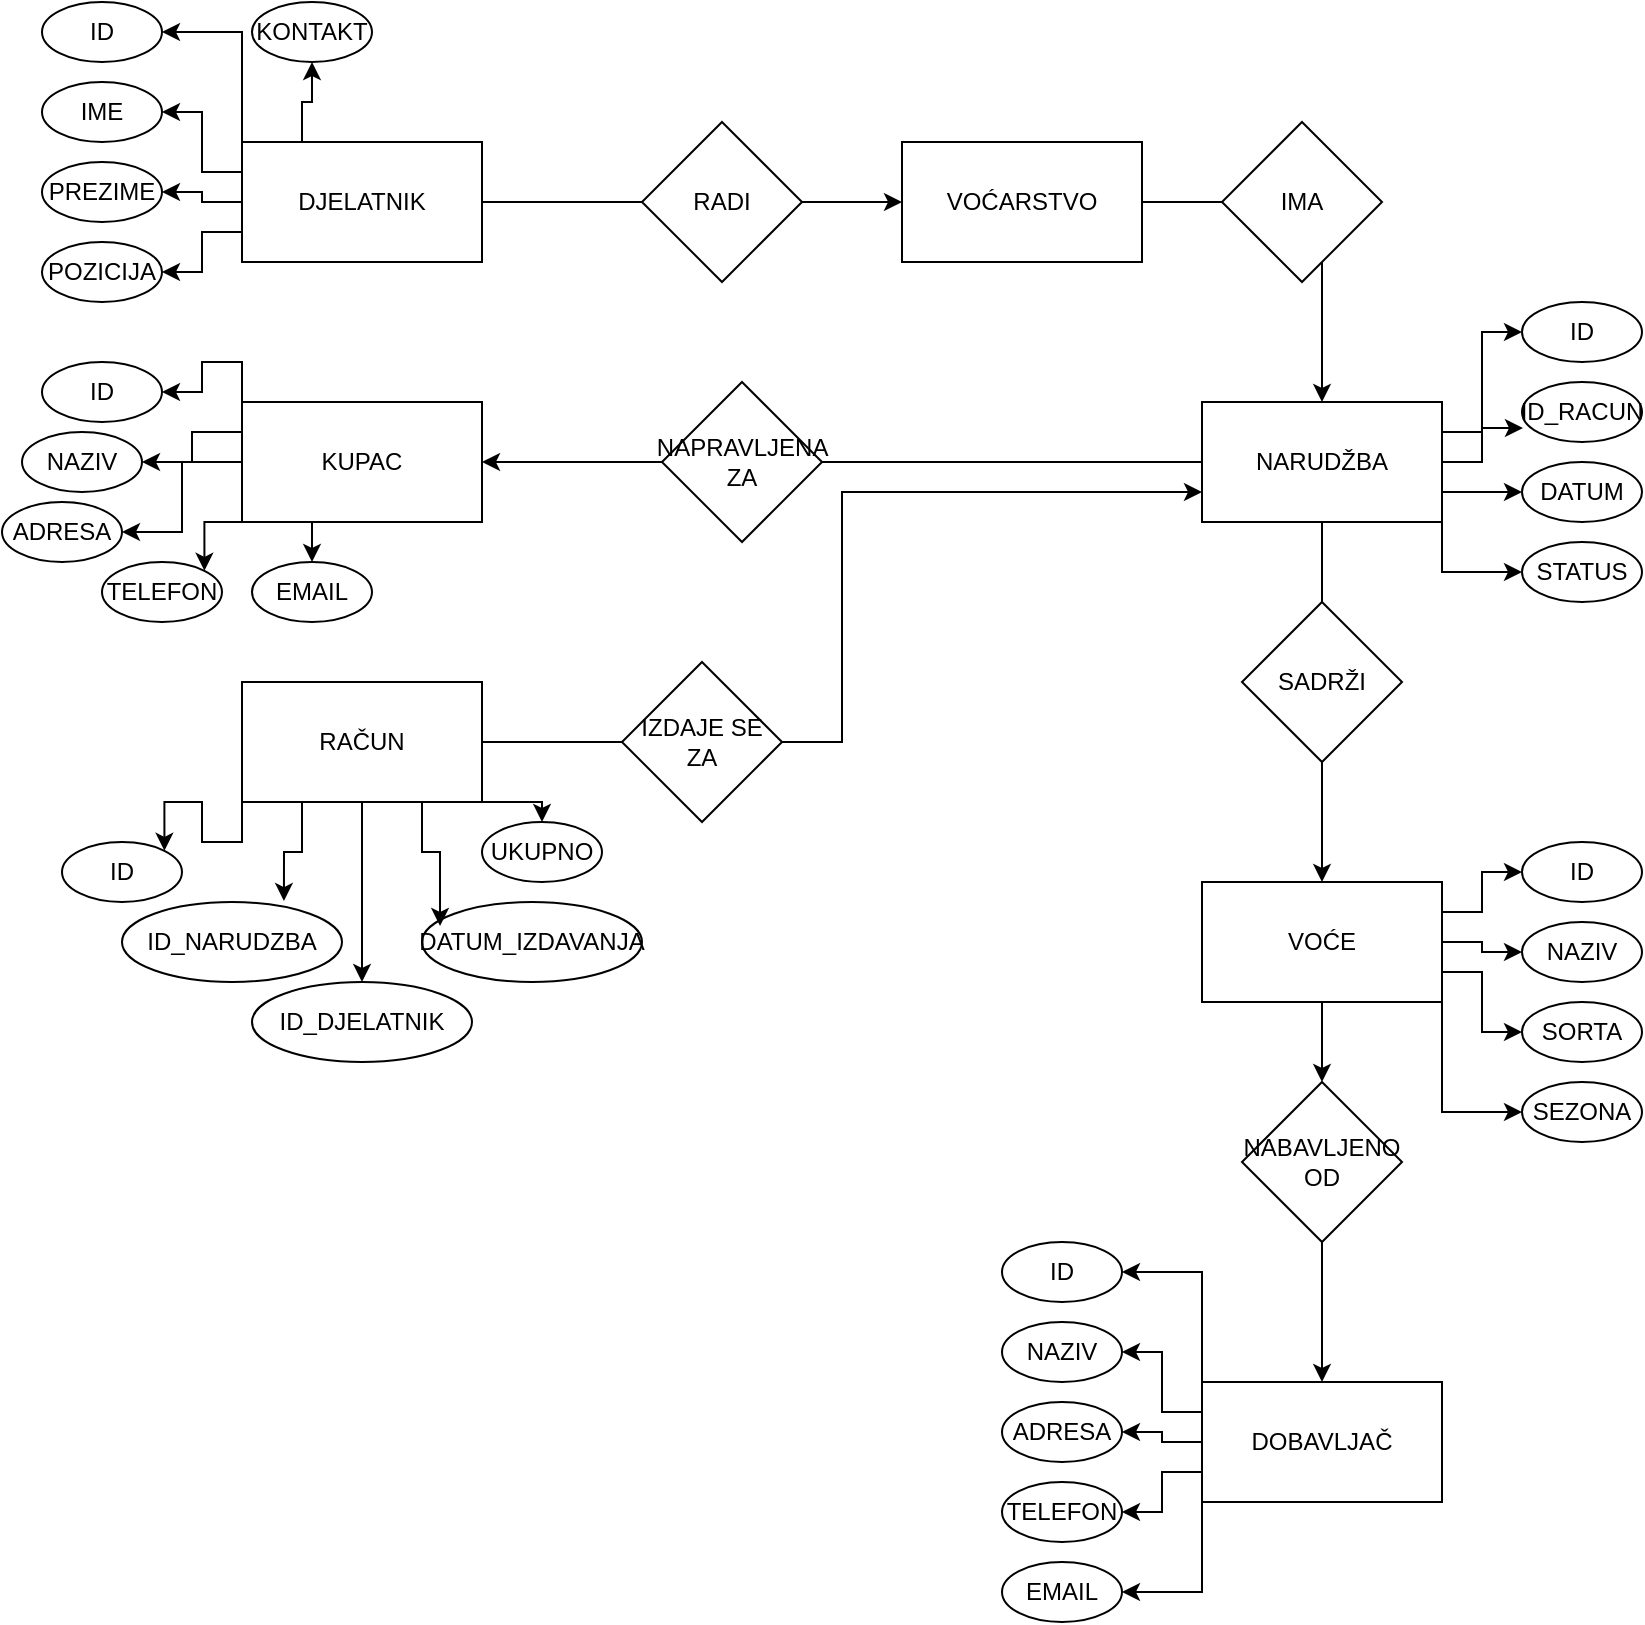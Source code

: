 <mxfile version="27.2.0">
  <diagram name="Page-1" id="FL8w64jzuJehWZaD2z6L">
    <mxGraphModel dx="1245" dy="697" grid="1" gridSize="10" guides="1" tooltips="1" connect="1" arrows="1" fold="1" page="1" pageScale="1" pageWidth="850" pageHeight="1100" math="0" shadow="0">
      <root>
        <mxCell id="0" />
        <mxCell id="1" parent="0" />
        <mxCell id="lWz0Dz89RBl9yW4Ur1Im-10" style="edgeStyle=orthogonalEdgeStyle;rounded=0;orthogonalLoop=1;jettySize=auto;html=1;exitX=1;exitY=0.5;exitDx=0;exitDy=0;entryX=0;entryY=0.5;entryDx=0;entryDy=0;" edge="1" parent="1" source="lWz0Dz89RBl9yW4Ur1Im-1" target="lWz0Dz89RBl9yW4Ur1Im-3">
          <mxGeometry relative="1" as="geometry" />
        </mxCell>
        <mxCell id="lWz0Dz89RBl9yW4Ur1Im-35" style="edgeStyle=orthogonalEdgeStyle;rounded=0;orthogonalLoop=1;jettySize=auto;html=1;exitX=0;exitY=0;exitDx=0;exitDy=0;entryX=1;entryY=0.5;entryDx=0;entryDy=0;" edge="1" parent="1" source="lWz0Dz89RBl9yW4Ur1Im-1" target="lWz0Dz89RBl9yW4Ur1Im-31">
          <mxGeometry relative="1" as="geometry" />
        </mxCell>
        <mxCell id="lWz0Dz89RBl9yW4Ur1Im-36" style="edgeStyle=orthogonalEdgeStyle;rounded=0;orthogonalLoop=1;jettySize=auto;html=1;exitX=0;exitY=0.25;exitDx=0;exitDy=0;entryX=1;entryY=0.5;entryDx=0;entryDy=0;" edge="1" parent="1" source="lWz0Dz89RBl9yW4Ur1Im-1" target="lWz0Dz89RBl9yW4Ur1Im-32">
          <mxGeometry relative="1" as="geometry" />
        </mxCell>
        <mxCell id="lWz0Dz89RBl9yW4Ur1Im-37" style="edgeStyle=orthogonalEdgeStyle;rounded=0;orthogonalLoop=1;jettySize=auto;html=1;exitX=0;exitY=0.5;exitDx=0;exitDy=0;entryX=1;entryY=0.5;entryDx=0;entryDy=0;" edge="1" parent="1" source="lWz0Dz89RBl9yW4Ur1Im-1" target="lWz0Dz89RBl9yW4Ur1Im-33">
          <mxGeometry relative="1" as="geometry" />
        </mxCell>
        <mxCell id="lWz0Dz89RBl9yW4Ur1Im-38" style="edgeStyle=orthogonalEdgeStyle;rounded=0;orthogonalLoop=1;jettySize=auto;html=1;exitX=0;exitY=0.75;exitDx=0;exitDy=0;entryX=1;entryY=0.5;entryDx=0;entryDy=0;" edge="1" parent="1" source="lWz0Dz89RBl9yW4Ur1Im-1" target="lWz0Dz89RBl9yW4Ur1Im-34">
          <mxGeometry relative="1" as="geometry" />
        </mxCell>
        <mxCell id="lWz0Dz89RBl9yW4Ur1Im-80" style="edgeStyle=orthogonalEdgeStyle;rounded=0;orthogonalLoop=1;jettySize=auto;html=1;exitX=0.25;exitY=0;exitDx=0;exitDy=0;entryX=0.5;entryY=1;entryDx=0;entryDy=0;" edge="1" parent="1" source="lWz0Dz89RBl9yW4Ur1Im-1" target="lWz0Dz89RBl9yW4Ur1Im-79">
          <mxGeometry relative="1" as="geometry" />
        </mxCell>
        <mxCell id="lWz0Dz89RBl9yW4Ur1Im-1" value="DJELATNIK" style="rounded=0;whiteSpace=wrap;html=1;" vertex="1" parent="1">
          <mxGeometry x="120" y="80" width="120" height="60" as="geometry" />
        </mxCell>
        <mxCell id="lWz0Dz89RBl9yW4Ur1Im-2" value="RADI" style="rhombus;whiteSpace=wrap;html=1;" vertex="1" parent="1">
          <mxGeometry x="320" y="70" width="80" height="80" as="geometry" />
        </mxCell>
        <mxCell id="lWz0Dz89RBl9yW4Ur1Im-11" style="edgeStyle=orthogonalEdgeStyle;rounded=0;orthogonalLoop=1;jettySize=auto;html=1;exitX=1;exitY=0.5;exitDx=0;exitDy=0;entryX=0.5;entryY=0;entryDx=0;entryDy=0;" edge="1" parent="1" source="lWz0Dz89RBl9yW4Ur1Im-3" target="lWz0Dz89RBl9yW4Ur1Im-5">
          <mxGeometry relative="1" as="geometry" />
        </mxCell>
        <mxCell id="lWz0Dz89RBl9yW4Ur1Im-3" value="VOĆARSTVO" style="rounded=0;whiteSpace=wrap;html=1;" vertex="1" parent="1">
          <mxGeometry x="450" y="80" width="120" height="60" as="geometry" />
        </mxCell>
        <mxCell id="lWz0Dz89RBl9yW4Ur1Im-4" value="IMA" style="rhombus;whiteSpace=wrap;html=1;" vertex="1" parent="1">
          <mxGeometry x="610" y="70" width="80" height="80" as="geometry" />
        </mxCell>
        <mxCell id="lWz0Dz89RBl9yW4Ur1Im-17" style="edgeStyle=orthogonalEdgeStyle;rounded=0;orthogonalLoop=1;jettySize=auto;html=1;exitX=0.5;exitY=1;exitDx=0;exitDy=0;entryX=0.5;entryY=0;entryDx=0;entryDy=0;" edge="1" parent="1" source="lWz0Dz89RBl9yW4Ur1Im-5" target="lWz0Dz89RBl9yW4Ur1Im-7">
          <mxGeometry relative="1" as="geometry" />
        </mxCell>
        <mxCell id="lWz0Dz89RBl9yW4Ur1Im-23" style="edgeStyle=orthogonalEdgeStyle;rounded=0;orthogonalLoop=1;jettySize=auto;html=1;exitX=0;exitY=0.5;exitDx=0;exitDy=0;entryX=1;entryY=0.5;entryDx=0;entryDy=0;" edge="1" parent="1" source="lWz0Dz89RBl9yW4Ur1Im-5" target="lWz0Dz89RBl9yW4Ur1Im-21">
          <mxGeometry relative="1" as="geometry" />
        </mxCell>
        <mxCell id="lWz0Dz89RBl9yW4Ur1Im-59" style="edgeStyle=orthogonalEdgeStyle;rounded=0;orthogonalLoop=1;jettySize=auto;html=1;exitX=1;exitY=0.25;exitDx=0;exitDy=0;entryX=0;entryY=0.5;entryDx=0;entryDy=0;" edge="1" parent="1" source="lWz0Dz89RBl9yW4Ur1Im-5" target="lWz0Dz89RBl9yW4Ur1Im-56">
          <mxGeometry relative="1" as="geometry" />
        </mxCell>
        <mxCell id="lWz0Dz89RBl9yW4Ur1Im-61" style="edgeStyle=orthogonalEdgeStyle;rounded=0;orthogonalLoop=1;jettySize=auto;html=1;exitX=1;exitY=0.75;exitDx=0;exitDy=0;entryX=0;entryY=0.5;entryDx=0;entryDy=0;" edge="1" parent="1" source="lWz0Dz89RBl9yW4Ur1Im-5" target="lWz0Dz89RBl9yW4Ur1Im-58">
          <mxGeometry relative="1" as="geometry" />
        </mxCell>
        <mxCell id="lWz0Dz89RBl9yW4Ur1Im-85" style="edgeStyle=orthogonalEdgeStyle;rounded=0;orthogonalLoop=1;jettySize=auto;html=1;exitX=1;exitY=1;exitDx=0;exitDy=0;entryX=0;entryY=0.5;entryDx=0;entryDy=0;" edge="1" parent="1" source="lWz0Dz89RBl9yW4Ur1Im-5" target="lWz0Dz89RBl9yW4Ur1Im-84">
          <mxGeometry relative="1" as="geometry" />
        </mxCell>
        <mxCell id="lWz0Dz89RBl9yW4Ur1Im-5" value="NARUDŽBA" style="rounded=0;whiteSpace=wrap;html=1;" vertex="1" parent="1">
          <mxGeometry x="600" y="210" width="120" height="60" as="geometry" />
        </mxCell>
        <mxCell id="lWz0Dz89RBl9yW4Ur1Im-18" style="edgeStyle=orthogonalEdgeStyle;rounded=0;orthogonalLoop=1;jettySize=auto;html=1;exitX=0.5;exitY=1;exitDx=0;exitDy=0;entryX=0.5;entryY=0;entryDx=0;entryDy=0;" edge="1" parent="1" source="lWz0Dz89RBl9yW4Ur1Im-8" target="lWz0Dz89RBl9yW4Ur1Im-9">
          <mxGeometry relative="1" as="geometry" />
        </mxCell>
        <mxCell id="lWz0Dz89RBl9yW4Ur1Im-75" style="edgeStyle=orthogonalEdgeStyle;rounded=0;orthogonalLoop=1;jettySize=auto;html=1;exitX=1;exitY=0.25;exitDx=0;exitDy=0;entryX=0;entryY=0.5;entryDx=0;entryDy=0;" edge="1" parent="1" source="lWz0Dz89RBl9yW4Ur1Im-7" target="lWz0Dz89RBl9yW4Ur1Im-71">
          <mxGeometry relative="1" as="geometry" />
        </mxCell>
        <mxCell id="lWz0Dz89RBl9yW4Ur1Im-76" style="edgeStyle=orthogonalEdgeStyle;rounded=0;orthogonalLoop=1;jettySize=auto;html=1;exitX=1;exitY=0.5;exitDx=0;exitDy=0;entryX=0;entryY=0.5;entryDx=0;entryDy=0;" edge="1" parent="1" source="lWz0Dz89RBl9yW4Ur1Im-7" target="lWz0Dz89RBl9yW4Ur1Im-72">
          <mxGeometry relative="1" as="geometry" />
        </mxCell>
        <mxCell id="lWz0Dz89RBl9yW4Ur1Im-77" style="edgeStyle=orthogonalEdgeStyle;rounded=0;orthogonalLoop=1;jettySize=auto;html=1;exitX=1;exitY=0.75;exitDx=0;exitDy=0;entryX=0;entryY=0.5;entryDx=0;entryDy=0;" edge="1" parent="1" source="lWz0Dz89RBl9yW4Ur1Im-7" target="lWz0Dz89RBl9yW4Ur1Im-73">
          <mxGeometry relative="1" as="geometry" />
        </mxCell>
        <mxCell id="lWz0Dz89RBl9yW4Ur1Im-78" style="edgeStyle=orthogonalEdgeStyle;rounded=0;orthogonalLoop=1;jettySize=auto;html=1;exitX=1;exitY=1;exitDx=0;exitDy=0;entryX=0;entryY=0.5;entryDx=0;entryDy=0;" edge="1" parent="1" source="lWz0Dz89RBl9yW4Ur1Im-7" target="lWz0Dz89RBl9yW4Ur1Im-74">
          <mxGeometry relative="1" as="geometry" />
        </mxCell>
        <mxCell id="lWz0Dz89RBl9yW4Ur1Im-7" value="VOĆE" style="rounded=0;whiteSpace=wrap;html=1;" vertex="1" parent="1">
          <mxGeometry x="600" y="450" width="120" height="60" as="geometry" />
        </mxCell>
        <mxCell id="lWz0Dz89RBl9yW4Ur1Im-43" style="edgeStyle=orthogonalEdgeStyle;rounded=0;orthogonalLoop=1;jettySize=auto;html=1;exitX=0;exitY=0;exitDx=0;exitDy=0;entryX=1;entryY=0.5;entryDx=0;entryDy=0;" edge="1" parent="1" source="lWz0Dz89RBl9yW4Ur1Im-9" target="lWz0Dz89RBl9yW4Ur1Im-39">
          <mxGeometry relative="1" as="geometry" />
        </mxCell>
        <mxCell id="lWz0Dz89RBl9yW4Ur1Im-44" style="edgeStyle=orthogonalEdgeStyle;rounded=0;orthogonalLoop=1;jettySize=auto;html=1;exitX=0;exitY=0.25;exitDx=0;exitDy=0;entryX=1;entryY=0.5;entryDx=0;entryDy=0;" edge="1" parent="1" source="lWz0Dz89RBl9yW4Ur1Im-9" target="lWz0Dz89RBl9yW4Ur1Im-40">
          <mxGeometry relative="1" as="geometry" />
        </mxCell>
        <mxCell id="lWz0Dz89RBl9yW4Ur1Im-45" style="edgeStyle=orthogonalEdgeStyle;rounded=0;orthogonalLoop=1;jettySize=auto;html=1;exitX=0;exitY=0.5;exitDx=0;exitDy=0;entryX=1;entryY=0.5;entryDx=0;entryDy=0;" edge="1" parent="1" source="lWz0Dz89RBl9yW4Ur1Im-9" target="lWz0Dz89RBl9yW4Ur1Im-41">
          <mxGeometry relative="1" as="geometry" />
        </mxCell>
        <mxCell id="lWz0Dz89RBl9yW4Ur1Im-46" style="edgeStyle=orthogonalEdgeStyle;rounded=0;orthogonalLoop=1;jettySize=auto;html=1;exitX=0;exitY=0.75;exitDx=0;exitDy=0;entryX=1;entryY=0.5;entryDx=0;entryDy=0;" edge="1" parent="1" source="lWz0Dz89RBl9yW4Ur1Im-9" target="lWz0Dz89RBl9yW4Ur1Im-42">
          <mxGeometry relative="1" as="geometry" />
        </mxCell>
        <mxCell id="lWz0Dz89RBl9yW4Ur1Im-89" style="edgeStyle=orthogonalEdgeStyle;rounded=0;orthogonalLoop=1;jettySize=auto;html=1;exitX=0;exitY=1;exitDx=0;exitDy=0;entryX=1;entryY=0.5;entryDx=0;entryDy=0;" edge="1" parent="1" source="lWz0Dz89RBl9yW4Ur1Im-9" target="lWz0Dz89RBl9yW4Ur1Im-88">
          <mxGeometry relative="1" as="geometry" />
        </mxCell>
        <mxCell id="lWz0Dz89RBl9yW4Ur1Im-9" value="DOBAVLJAČ" style="rounded=0;whiteSpace=wrap;html=1;" vertex="1" parent="1">
          <mxGeometry x="600" y="700" width="120" height="60" as="geometry" />
        </mxCell>
        <mxCell id="lWz0Dz89RBl9yW4Ur1Im-6" value="SADRŽI" style="rhombus;whiteSpace=wrap;html=1;" vertex="1" parent="1">
          <mxGeometry x="620" y="310" width="80" height="80" as="geometry" />
        </mxCell>
        <mxCell id="lWz0Dz89RBl9yW4Ur1Im-19" value="" style="edgeStyle=orthogonalEdgeStyle;rounded=0;orthogonalLoop=1;jettySize=auto;html=1;exitX=0.5;exitY=1;exitDx=0;exitDy=0;entryX=0.5;entryY=0;entryDx=0;entryDy=0;" edge="1" parent="1" source="lWz0Dz89RBl9yW4Ur1Im-7" target="lWz0Dz89RBl9yW4Ur1Im-8">
          <mxGeometry relative="1" as="geometry">
            <mxPoint x="660" y="510" as="sourcePoint" />
            <mxPoint x="660" y="700" as="targetPoint" />
          </mxGeometry>
        </mxCell>
        <mxCell id="lWz0Dz89RBl9yW4Ur1Im-8" value="NABAVLJENO OD" style="rhombus;whiteSpace=wrap;html=1;" vertex="1" parent="1">
          <mxGeometry x="620" y="550" width="80" height="80" as="geometry" />
        </mxCell>
        <mxCell id="lWz0Dz89RBl9yW4Ur1Im-52" style="edgeStyle=orthogonalEdgeStyle;rounded=0;orthogonalLoop=1;jettySize=auto;html=1;exitX=0;exitY=0;exitDx=0;exitDy=0;entryX=1;entryY=0.5;entryDx=0;entryDy=0;" edge="1" parent="1" source="lWz0Dz89RBl9yW4Ur1Im-21" target="lWz0Dz89RBl9yW4Ur1Im-47">
          <mxGeometry relative="1" as="geometry" />
        </mxCell>
        <mxCell id="lWz0Dz89RBl9yW4Ur1Im-53" style="edgeStyle=orthogonalEdgeStyle;rounded=0;orthogonalLoop=1;jettySize=auto;html=1;exitX=0;exitY=0.25;exitDx=0;exitDy=0;entryX=1;entryY=0.5;entryDx=0;entryDy=0;" edge="1" parent="1" source="lWz0Dz89RBl9yW4Ur1Im-21" target="lWz0Dz89RBl9yW4Ur1Im-48">
          <mxGeometry relative="1" as="geometry" />
        </mxCell>
        <mxCell id="lWz0Dz89RBl9yW4Ur1Im-54" style="edgeStyle=orthogonalEdgeStyle;rounded=0;orthogonalLoop=1;jettySize=auto;html=1;exitX=0;exitY=0.5;exitDx=0;exitDy=0;entryX=1;entryY=0.5;entryDx=0;entryDy=0;" edge="1" parent="1" source="lWz0Dz89RBl9yW4Ur1Im-21" target="lWz0Dz89RBl9yW4Ur1Im-49">
          <mxGeometry relative="1" as="geometry" />
        </mxCell>
        <mxCell id="lWz0Dz89RBl9yW4Ur1Im-55" style="edgeStyle=orthogonalEdgeStyle;rounded=0;orthogonalLoop=1;jettySize=auto;html=1;exitX=0;exitY=1;exitDx=0;exitDy=0;entryX=1;entryY=0;entryDx=0;entryDy=0;" edge="1" parent="1" source="lWz0Dz89RBl9yW4Ur1Im-21" target="lWz0Dz89RBl9yW4Ur1Im-50">
          <mxGeometry relative="1" as="geometry" />
        </mxCell>
        <mxCell id="lWz0Dz89RBl9yW4Ur1Im-83" style="edgeStyle=orthogonalEdgeStyle;rounded=0;orthogonalLoop=1;jettySize=auto;html=1;exitX=0.25;exitY=1;exitDx=0;exitDy=0;entryX=0.5;entryY=0;entryDx=0;entryDy=0;" edge="1" parent="1" source="lWz0Dz89RBl9yW4Ur1Im-21" target="lWz0Dz89RBl9yW4Ur1Im-81">
          <mxGeometry relative="1" as="geometry" />
        </mxCell>
        <mxCell id="lWz0Dz89RBl9yW4Ur1Im-21" value="KUPAC" style="rounded=0;whiteSpace=wrap;html=1;" vertex="1" parent="1">
          <mxGeometry x="120" y="210" width="120" height="60" as="geometry" />
        </mxCell>
        <mxCell id="lWz0Dz89RBl9yW4Ur1Im-24" style="edgeStyle=orthogonalEdgeStyle;rounded=0;orthogonalLoop=1;jettySize=auto;html=1;exitX=1;exitY=0.5;exitDx=0;exitDy=0;entryX=0;entryY=0.75;entryDx=0;entryDy=0;" edge="1" parent="1" source="lWz0Dz89RBl9yW4Ur1Im-22" target="lWz0Dz89RBl9yW4Ur1Im-5">
          <mxGeometry relative="1" as="geometry" />
        </mxCell>
        <mxCell id="lWz0Dz89RBl9yW4Ur1Im-67" style="edgeStyle=orthogonalEdgeStyle;rounded=0;orthogonalLoop=1;jettySize=auto;html=1;exitX=0;exitY=1;exitDx=0;exitDy=0;entryX=1;entryY=0;entryDx=0;entryDy=0;" edge="1" parent="1" source="lWz0Dz89RBl9yW4Ur1Im-22" target="lWz0Dz89RBl9yW4Ur1Im-62">
          <mxGeometry relative="1" as="geometry" />
        </mxCell>
        <mxCell id="lWz0Dz89RBl9yW4Ur1Im-69" style="edgeStyle=orthogonalEdgeStyle;rounded=0;orthogonalLoop=1;jettySize=auto;html=1;exitX=0.5;exitY=1;exitDx=0;exitDy=0;entryX=0.5;entryY=0;entryDx=0;entryDy=0;" edge="1" parent="1" source="lWz0Dz89RBl9yW4Ur1Im-22" target="lWz0Dz89RBl9yW4Ur1Im-65">
          <mxGeometry relative="1" as="geometry" />
        </mxCell>
        <mxCell id="lWz0Dz89RBl9yW4Ur1Im-87" style="edgeStyle=orthogonalEdgeStyle;rounded=0;orthogonalLoop=1;jettySize=auto;html=1;exitX=1;exitY=1;exitDx=0;exitDy=0;entryX=0.5;entryY=0;entryDx=0;entryDy=0;" edge="1" parent="1" source="lWz0Dz89RBl9yW4Ur1Im-22" target="lWz0Dz89RBl9yW4Ur1Im-86">
          <mxGeometry relative="1" as="geometry" />
        </mxCell>
        <mxCell id="lWz0Dz89RBl9yW4Ur1Im-22" value="RAČUN" style="rounded=0;whiteSpace=wrap;html=1;" vertex="1" parent="1">
          <mxGeometry x="120" y="350" width="120" height="60" as="geometry" />
        </mxCell>
        <mxCell id="lWz0Dz89RBl9yW4Ur1Im-25" value="NAPRAVLJENA ZA" style="rhombus;whiteSpace=wrap;html=1;" vertex="1" parent="1">
          <mxGeometry x="330" y="200" width="80" height="80" as="geometry" />
        </mxCell>
        <mxCell id="lWz0Dz89RBl9yW4Ur1Im-28" value="IZDAJE SE ZA" style="rhombus;whiteSpace=wrap;html=1;" vertex="1" parent="1">
          <mxGeometry x="310" y="340" width="80" height="80" as="geometry" />
        </mxCell>
        <mxCell id="lWz0Dz89RBl9yW4Ur1Im-31" value="ID" style="ellipse;whiteSpace=wrap;html=1;" vertex="1" parent="1">
          <mxGeometry x="20" y="10" width="60" height="30" as="geometry" />
        </mxCell>
        <mxCell id="lWz0Dz89RBl9yW4Ur1Im-32" value="IME&lt;span style=&quot;color: rgba(0, 0, 0, 0); font-family: monospace; font-size: 0px; text-align: start; text-wrap-mode: nowrap;&quot;&gt;%3CmxGraphModel%3E%3Croot%3E%3CmxCell%20id%3D%220%22%2F%3E%3CmxCell%20id%3D%221%22%20parent%3D%220%22%2F%3E%3CmxCell%20id%3D%222%22%20value%3D%22ID%22%20style%3D%22ellipse%3BwhiteSpace%3Dwrap%3Bhtml%3D1%3B%22%20vertex%3D%221%22%20parent%3D%221%22%3E%3CmxGeometry%20x%3D%2220%22%20y%3D%2210%22%20width%3D%2260%22%20height%3D%2230%22%20as%3D%22geometry%22%2F%3E%3C%2FmxCell%3E%3C%2Froot%3E%3C%2FmxGraphModel%3E&lt;/span&gt;" style="ellipse;whiteSpace=wrap;html=1;" vertex="1" parent="1">
          <mxGeometry x="20" y="50" width="60" height="30" as="geometry" />
        </mxCell>
        <mxCell id="lWz0Dz89RBl9yW4Ur1Im-33" value="PREZIME&lt;span style=&quot;color: rgba(0, 0, 0, 0); font-family: monospace; font-size: 0px; text-align: start; text-wrap-mode: nowrap;&quot;&gt;%3CmxGraphModel%3E%3Croot%3E%3CmxCell%20id%3D%220%22%2F%3E%3CmxCell%20id%3D%221%22%20parent%3D%220%22%2F%3E%3CmxCell%20id%3D%222%22%20value%3D%22ID%22%20style%3D%22ellipse%3BwhiteSpace%3Dwrap%3Bhtml%3D1%3B%22%20vertex%3D%221%22%20parent%3D%221%22%3E%3CmxGeometry%20x%3D%2220%22%20y%3D%2210%22%20width%3D%2260%22%20height%3D%2230%22%20as%3D%22geometry%22%2F%3E%3C%2FmxCell%3E%3C%2Froot%3E%3C%2FmxGraphModel%3E&lt;/span&gt;" style="ellipse;whiteSpace=wrap;html=1;" vertex="1" parent="1">
          <mxGeometry x="20" y="90" width="60" height="30" as="geometry" />
        </mxCell>
        <mxCell id="lWz0Dz89RBl9yW4Ur1Im-34" value="POZICIJA" style="ellipse;whiteSpace=wrap;html=1;" vertex="1" parent="1">
          <mxGeometry x="20" y="130" width="60" height="30" as="geometry" />
        </mxCell>
        <mxCell id="lWz0Dz89RBl9yW4Ur1Im-39" value="ID" style="ellipse;whiteSpace=wrap;html=1;" vertex="1" parent="1">
          <mxGeometry x="500" y="630" width="60" height="30" as="geometry" />
        </mxCell>
        <mxCell id="lWz0Dz89RBl9yW4Ur1Im-40" value="NAZIV" style="ellipse;whiteSpace=wrap;html=1;" vertex="1" parent="1">
          <mxGeometry x="500" y="670" width="60" height="30" as="geometry" />
        </mxCell>
        <mxCell id="lWz0Dz89RBl9yW4Ur1Im-41" value="ADRESA" style="ellipse;whiteSpace=wrap;html=1;" vertex="1" parent="1">
          <mxGeometry x="500" y="710" width="60" height="30" as="geometry" />
        </mxCell>
        <mxCell id="lWz0Dz89RBl9yW4Ur1Im-42" value="TELEFON" style="ellipse;whiteSpace=wrap;html=1;" vertex="1" parent="1">
          <mxGeometry x="500" y="750" width="60" height="30" as="geometry" />
        </mxCell>
        <mxCell id="lWz0Dz89RBl9yW4Ur1Im-47" value="ID" style="ellipse;whiteSpace=wrap;html=1;" vertex="1" parent="1">
          <mxGeometry x="20" y="190" width="60" height="30" as="geometry" />
        </mxCell>
        <mxCell id="lWz0Dz89RBl9yW4Ur1Im-48" value="NAZIV" style="ellipse;whiteSpace=wrap;html=1;" vertex="1" parent="1">
          <mxGeometry x="10" y="225" width="60" height="30" as="geometry" />
        </mxCell>
        <mxCell id="lWz0Dz89RBl9yW4Ur1Im-49" value="ADRESA" style="ellipse;whiteSpace=wrap;html=1;" vertex="1" parent="1">
          <mxGeometry y="260" width="60" height="30" as="geometry" />
        </mxCell>
        <mxCell id="lWz0Dz89RBl9yW4Ur1Im-50" value="TELEFON" style="ellipse;whiteSpace=wrap;html=1;" vertex="1" parent="1">
          <mxGeometry x="50" y="290" width="60" height="30" as="geometry" />
        </mxCell>
        <mxCell id="lWz0Dz89RBl9yW4Ur1Im-56" value="ID" style="ellipse;whiteSpace=wrap;html=1;" vertex="1" parent="1">
          <mxGeometry x="760" y="160" width="60" height="30" as="geometry" />
        </mxCell>
        <mxCell id="lWz0Dz89RBl9yW4Ur1Im-57" value="ID_RACUN" style="ellipse;whiteSpace=wrap;html=1;" vertex="1" parent="1">
          <mxGeometry x="760" y="200" width="60" height="30" as="geometry" />
        </mxCell>
        <mxCell id="lWz0Dz89RBl9yW4Ur1Im-58" value="DATUM" style="ellipse;whiteSpace=wrap;html=1;" vertex="1" parent="1">
          <mxGeometry x="760" y="240" width="60" height="30" as="geometry" />
        </mxCell>
        <mxCell id="lWz0Dz89RBl9yW4Ur1Im-60" style="edgeStyle=orthogonalEdgeStyle;rounded=0;orthogonalLoop=1;jettySize=auto;html=1;exitX=1;exitY=0.5;exitDx=0;exitDy=0;entryX=0.008;entryY=0.767;entryDx=0;entryDy=0;entryPerimeter=0;" edge="1" parent="1" source="lWz0Dz89RBl9yW4Ur1Im-5" target="lWz0Dz89RBl9yW4Ur1Im-57">
          <mxGeometry relative="1" as="geometry" />
        </mxCell>
        <mxCell id="lWz0Dz89RBl9yW4Ur1Im-62" value="ID" style="ellipse;whiteSpace=wrap;html=1;" vertex="1" parent="1">
          <mxGeometry x="30" y="430" width="60" height="30" as="geometry" />
        </mxCell>
        <mxCell id="lWz0Dz89RBl9yW4Ur1Im-64" value="ID_NARUDZBA" style="ellipse;whiteSpace=wrap;html=1;" vertex="1" parent="1">
          <mxGeometry x="60" y="460" width="110" height="40" as="geometry" />
        </mxCell>
        <mxCell id="lWz0Dz89RBl9yW4Ur1Im-65" value="ID_DJELATNIK" style="ellipse;whiteSpace=wrap;html=1;" vertex="1" parent="1">
          <mxGeometry x="125" y="500" width="110" height="40" as="geometry" />
        </mxCell>
        <mxCell id="lWz0Dz89RBl9yW4Ur1Im-66" value="DATUM_IZDAVANJA" style="ellipse;whiteSpace=wrap;html=1;" vertex="1" parent="1">
          <mxGeometry x="210" y="460" width="110" height="40" as="geometry" />
        </mxCell>
        <mxCell id="lWz0Dz89RBl9yW4Ur1Im-68" style="edgeStyle=orthogonalEdgeStyle;rounded=0;orthogonalLoop=1;jettySize=auto;html=1;exitX=0.25;exitY=1;exitDx=0;exitDy=0;entryX=0.736;entryY=-0.012;entryDx=0;entryDy=0;entryPerimeter=0;" edge="1" parent="1" source="lWz0Dz89RBl9yW4Ur1Im-22" target="lWz0Dz89RBl9yW4Ur1Im-64">
          <mxGeometry relative="1" as="geometry" />
        </mxCell>
        <mxCell id="lWz0Dz89RBl9yW4Ur1Im-70" style="edgeStyle=orthogonalEdgeStyle;rounded=0;orthogonalLoop=1;jettySize=auto;html=1;exitX=0.75;exitY=1;exitDx=0;exitDy=0;entryX=0.082;entryY=0.3;entryDx=0;entryDy=0;entryPerimeter=0;" edge="1" parent="1" source="lWz0Dz89RBl9yW4Ur1Im-22" target="lWz0Dz89RBl9yW4Ur1Im-66">
          <mxGeometry relative="1" as="geometry" />
        </mxCell>
        <mxCell id="lWz0Dz89RBl9yW4Ur1Im-71" value="ID" style="ellipse;whiteSpace=wrap;html=1;" vertex="1" parent="1">
          <mxGeometry x="760" y="430" width="60" height="30" as="geometry" />
        </mxCell>
        <mxCell id="lWz0Dz89RBl9yW4Ur1Im-72" value="NAZIV" style="ellipse;whiteSpace=wrap;html=1;" vertex="1" parent="1">
          <mxGeometry x="760" y="470" width="60" height="30" as="geometry" />
        </mxCell>
        <mxCell id="lWz0Dz89RBl9yW4Ur1Im-73" value="SORTA" style="ellipse;whiteSpace=wrap;html=1;" vertex="1" parent="1">
          <mxGeometry x="760" y="510" width="60" height="30" as="geometry" />
        </mxCell>
        <mxCell id="lWz0Dz89RBl9yW4Ur1Im-74" value="SEZONA" style="ellipse;whiteSpace=wrap;html=1;" vertex="1" parent="1">
          <mxGeometry x="760" y="550" width="60" height="30" as="geometry" />
        </mxCell>
        <mxCell id="lWz0Dz89RBl9yW4Ur1Im-79" value="KONTAKT" style="ellipse;whiteSpace=wrap;html=1;" vertex="1" parent="1">
          <mxGeometry x="125" y="10" width="60" height="30" as="geometry" />
        </mxCell>
        <mxCell id="lWz0Dz89RBl9yW4Ur1Im-81" value="EMAIL" style="ellipse;whiteSpace=wrap;html=1;" vertex="1" parent="1">
          <mxGeometry x="125" y="290" width="60" height="30" as="geometry" />
        </mxCell>
        <mxCell id="lWz0Dz89RBl9yW4Ur1Im-84" value="STATUS" style="ellipse;whiteSpace=wrap;html=1;" vertex="1" parent="1">
          <mxGeometry x="760" y="280" width="60" height="30" as="geometry" />
        </mxCell>
        <mxCell id="lWz0Dz89RBl9yW4Ur1Im-86" value="UKUPNO" style="ellipse;whiteSpace=wrap;html=1;" vertex="1" parent="1">
          <mxGeometry x="240" y="420" width="60" height="30" as="geometry" />
        </mxCell>
        <mxCell id="lWz0Dz89RBl9yW4Ur1Im-88" value="EMAIL" style="ellipse;whiteSpace=wrap;html=1;" vertex="1" parent="1">
          <mxGeometry x="500" y="790" width="60" height="30" as="geometry" />
        </mxCell>
      </root>
    </mxGraphModel>
  </diagram>
</mxfile>
